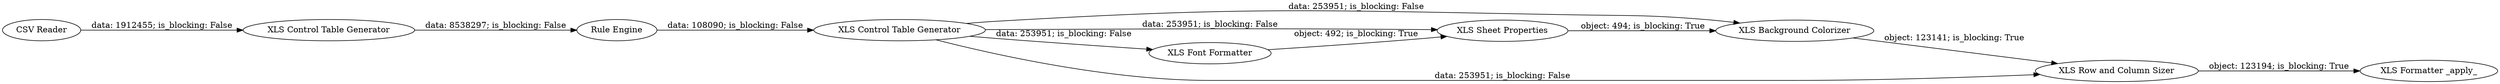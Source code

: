 digraph {
	"-6069824634635877897_2" [label="XLS Control Table Generator"]
	"-6069824634635877897_12" [label="XLS Background Colorizer"]
	"-6069824634635877897_1" [label="CSV Reader"]
	"-6069824634635877897_4" [label="XLS Control Table Generator"]
	"-6069824634635877897_14" [label="XLS Formatter _apply_"]
	"-6069824634635877897_8" [label="XLS Sheet Properties"]
	"-6069824634635877897_9" [label="XLS Font Formatter"]
	"-6069824634635877897_3" [label="Rule Engine"]
	"-6069824634635877897_15" [label="XLS Row and Column Sizer"]
	"-6069824634635877897_4" -> "-6069824634635877897_9" [label="data: 253951; is_blocking: False"]
	"-6069824634635877897_15" -> "-6069824634635877897_14" [label="object: 123194; is_blocking: True"]
	"-6069824634635877897_12" -> "-6069824634635877897_15" [label="object: 123141; is_blocking: True"]
	"-6069824634635877897_4" -> "-6069824634635877897_15" [label="data: 253951; is_blocking: False"]
	"-6069824634635877897_2" -> "-6069824634635877897_3" [label="data: 8538297; is_blocking: False"]
	"-6069824634635877897_3" -> "-6069824634635877897_4" [label="data: 108090; is_blocking: False"]
	"-6069824634635877897_4" -> "-6069824634635877897_8" [label="data: 253951; is_blocking: False"]
	"-6069824634635877897_9" -> "-6069824634635877897_8" [label="object: 492; is_blocking: True"]
	"-6069824634635877897_4" -> "-6069824634635877897_12" [label="data: 253951; is_blocking: False"]
	"-6069824634635877897_8" -> "-6069824634635877897_12" [label="object: 494; is_blocking: True"]
	"-6069824634635877897_1" -> "-6069824634635877897_2" [label="data: 1912455; is_blocking: False"]
	rankdir=LR
}
